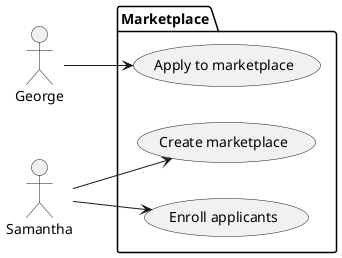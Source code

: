 @startuml "Milestone 1 Use Cases"
left to right direction
actor George as george
actor Samantha as samantha

package Marketplace {

  usecase "Apply to marketplace" as apply
  george --> apply

  usecase "Create marketplace" as create
  samantha --> create

  usecase "Enroll applicants" as enroll
  samantha --> enroll 
}

@enduml
